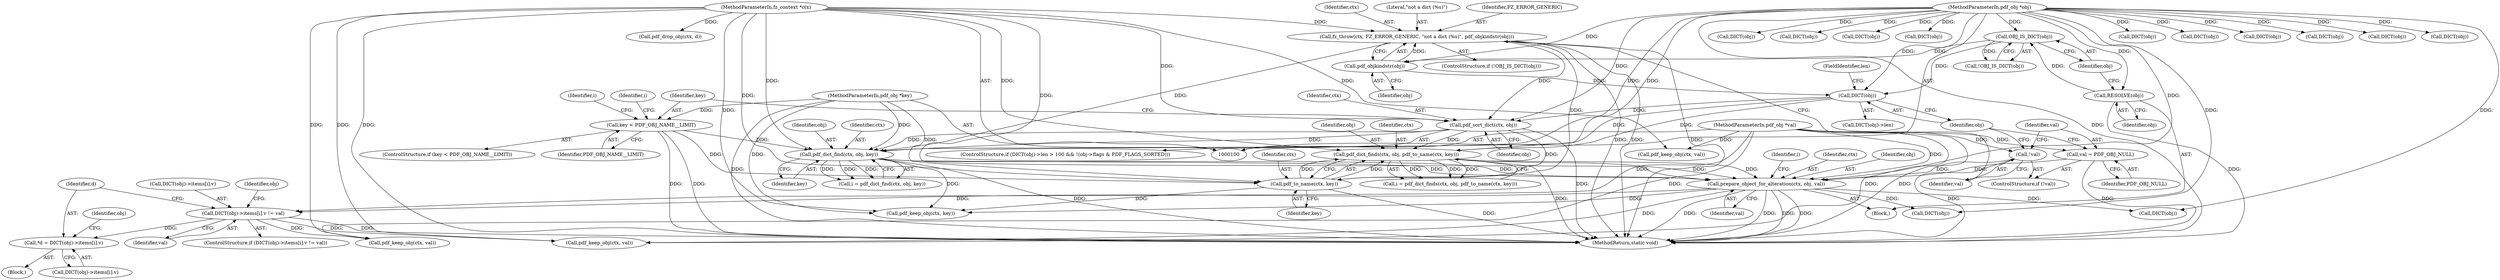 digraph "0_ghostscript_1e03c06456d997435019fb3526fa2d4be7dbc6ec@array" {
"1000197" [label="(Call,*d = DICT(obj)->items[i].v)"];
"1000185" [label="(Call,DICT(obj)->items[i].v != val)"];
"1000168" [label="(Call,prepare_object_for_alteration(ctx, obj, val))"];
"1000155" [label="(Call,pdf_dict_find(ctx, obj, key))"];
"1000120" [label="(Call,fz_throw(ctx, FZ_ERROR_GENERIC, \"not a dict (%s)\", pdf_objkindstr(obj)))"];
"1000101" [label="(MethodParameterIn,fz_context *ctx)"];
"1000124" [label="(Call,pdf_objkindstr(obj))"];
"1000118" [label="(Call,OBJ_IS_DICT(obj))"];
"1000114" [label="(Call,RESOLVE(obj))"];
"1000102" [label="(MethodParameterIn,pdf_obj *obj)"];
"1000146" [label="(Call,pdf_sort_dict(ctx, obj))"];
"1000136" [label="(Call,DICT(obj))"];
"1000150" [label="(Call,key < PDF_OBJ_NAME__LIMIT)"];
"1000103" [label="(MethodParameterIn,pdf_obj *key)"];
"1000162" [label="(Call,pdf_dict_finds(ctx, obj, pdf_to_name(ctx, key)))"];
"1000165" [label="(Call,pdf_to_name(ctx, key))"];
"1000129" [label="(Call,val = PDF_OBJ_NULL)"];
"1000104" [label="(MethodParameterIn,pdf_obj *val)"];
"1000127" [label="(Call,!val)"];
"1000197" [label="(Call,*d = DICT(obj)->items[i].v)"];
"1000166" [label="(Identifier,ctx)"];
"1000175" [label="(Identifier,i)"];
"1000198" [label="(Identifier,d)"];
"1000250" [label="(Call,pdf_drop_obj(ctx, d))"];
"1000126" [label="(ControlStructure,if (!val))"];
"1000128" [label="(Identifier,val)"];
"1000258" [label="(Call,DICT(obj))"];
"1000122" [label="(Identifier,FZ_ERROR_GENERIC)"];
"1000267" [label="(Call,DICT(obj))"];
"1000151" [label="(Identifier,key)"];
"1000186" [label="(Call,DICT(obj)->items[i].v)"];
"1000212" [label="(Identifier,obj)"];
"1000194" [label="(Identifier,val)"];
"1000137" [label="(Identifier,obj)"];
"1000167" [label="(Identifier,key)"];
"1000130" [label="(Identifier,val)"];
"1000180" [label="(Call,DICT(obj))"];
"1000301" [label="(Call,pdf_keep_obj(ctx, val))"];
"1000155" [label="(Call,pdf_dict_find(ctx, obj, key))"];
"1000104" [label="(MethodParameterIn,pdf_obj *val)"];
"1000157" [label="(Identifier,obj)"];
"1000117" [label="(Call,!OBJ_IS_DICT(obj))"];
"1000171" [label="(Identifier,val)"];
"1000284" [label="(Call,DICT(obj))"];
"1000138" [label="(FieldIdentifier,len)"];
"1000165" [label="(Call,pdf_to_name(ctx, key))"];
"1000189" [label="(Call,DICT(obj))"];
"1000120" [label="(Call,fz_throw(ctx, FZ_ERROR_GENERIC, \"not a dict (%s)\", pdf_objkindstr(obj)))"];
"1000184" [label="(ControlStructure,if (DICT(obj)->items[i].v != val))"];
"1000161" [label="(Identifier,i)"];
"1000156" [label="(Identifier,ctx)"];
"1000164" [label="(Identifier,obj)"];
"1000101" [label="(MethodParameterIn,fz_context *ctx)"];
"1000118" [label="(Call,OBJ_IS_DICT(obj))"];
"1000136" [label="(Call,DICT(obj))"];
"1000309" [label="(MethodReturn,static void)"];
"1000216" [label="(Call,pdf_keep_obj(ctx, val))"];
"1000169" [label="(Identifier,ctx)"];
"1000289" [label="(Call,pdf_keep_obj(ctx, key))"];
"1000119" [label="(Identifier,obj)"];
"1000148" [label="(Identifier,obj)"];
"1000147" [label="(Identifier,ctx)"];
"1000135" [label="(Call,DICT(obj)->len)"];
"1000146" [label="(Call,pdf_sort_dict(ctx, obj))"];
"1000124" [label="(Call,pdf_objkindstr(obj))"];
"1000129" [label="(Call,val = PDF_OBJ_NULL)"];
"1000153" [label="(Call,i = pdf_dict_find(ctx, obj, key))"];
"1000211" [label="(Call,DICT(obj))"];
"1000240" [label="(Call,pdf_keep_obj(ctx, val))"];
"1000131" [label="(Identifier,PDF_OBJ_NULL)"];
"1000125" [label="(Identifier,obj)"];
"1000162" [label="(Call,pdf_dict_finds(ctx, obj, pdf_to_name(ctx, key)))"];
"1000127" [label="(Call,!val)"];
"1000168" [label="(Call,prepare_object_for_alteration(ctx, obj, val))"];
"1000103" [label="(MethodParameterIn,pdf_obj *key)"];
"1000163" [label="(Identifier,ctx)"];
"1000235" [label="(Call,DICT(obj))"];
"1000106" [label="(Block,)"];
"1000102" [label="(MethodParameterIn,pdf_obj *obj)"];
"1000202" [label="(Call,DICT(obj))"];
"1000149" [label="(ControlStructure,if (key < PDF_OBJ_NAME__LIMIT))"];
"1000116" [label="(ControlStructure,if (!OBJ_IS_DICT(obj)))"];
"1000195" [label="(Block,)"];
"1000115" [label="(Identifier,obj)"];
"1000154" [label="(Identifier,i)"];
"1000226" [label="(Call,DICT(obj))"];
"1000306" [label="(Call,DICT(obj))"];
"1000274" [label="(Call,DICT(obj))"];
"1000170" [label="(Identifier,obj)"];
"1000114" [label="(Call,RESOLVE(obj))"];
"1000132" [label="(ControlStructure,if (DICT(obj)->len > 100 && !(obj->flags & PDF_FLAGS_SORTED)))"];
"1000152" [label="(Identifier,PDF_OBJ_NAME__LIMIT)"];
"1000160" [label="(Call,i = pdf_dict_finds(ctx, obj, pdf_to_name(ctx, key)))"];
"1000150" [label="(Call,key < PDF_OBJ_NAME__LIMIT)"];
"1000259" [label="(Identifier,obj)"];
"1000158" [label="(Identifier,key)"];
"1000185" [label="(Call,DICT(obj)->items[i].v != val)"];
"1000199" [label="(Call,DICT(obj)->items[i].v)"];
"1000121" [label="(Identifier,ctx)"];
"1000123" [label="(Literal,\"not a dict (%s)\")"];
"1000296" [label="(Call,DICT(obj))"];
"1000197" -> "1000195"  [label="AST: "];
"1000197" -> "1000199"  [label="CFG: "];
"1000198" -> "1000197"  [label="AST: "];
"1000199" -> "1000197"  [label="AST: "];
"1000212" -> "1000197"  [label="CFG: "];
"1000185" -> "1000197"  [label="DDG: "];
"1000185" -> "1000184"  [label="AST: "];
"1000185" -> "1000194"  [label="CFG: "];
"1000186" -> "1000185"  [label="AST: "];
"1000194" -> "1000185"  [label="AST: "];
"1000198" -> "1000185"  [label="CFG: "];
"1000259" -> "1000185"  [label="CFG: "];
"1000185" -> "1000309"  [label="DDG: "];
"1000168" -> "1000185"  [label="DDG: "];
"1000104" -> "1000185"  [label="DDG: "];
"1000185" -> "1000216"  [label="DDG: "];
"1000185" -> "1000301"  [label="DDG: "];
"1000168" -> "1000106"  [label="AST: "];
"1000168" -> "1000171"  [label="CFG: "];
"1000169" -> "1000168"  [label="AST: "];
"1000170" -> "1000168"  [label="AST: "];
"1000171" -> "1000168"  [label="AST: "];
"1000175" -> "1000168"  [label="CFG: "];
"1000168" -> "1000309"  [label="DDG: "];
"1000168" -> "1000309"  [label="DDG: "];
"1000168" -> "1000309"  [label="DDG: "];
"1000168" -> "1000309"  [label="DDG: "];
"1000155" -> "1000168"  [label="DDG: "];
"1000155" -> "1000168"  [label="DDG: "];
"1000162" -> "1000168"  [label="DDG: "];
"1000162" -> "1000168"  [label="DDG: "];
"1000101" -> "1000168"  [label="DDG: "];
"1000102" -> "1000168"  [label="DDG: "];
"1000129" -> "1000168"  [label="DDG: "];
"1000127" -> "1000168"  [label="DDG: "];
"1000104" -> "1000168"  [label="DDG: "];
"1000168" -> "1000180"  [label="DDG: "];
"1000168" -> "1000189"  [label="DDG: "];
"1000168" -> "1000216"  [label="DDG: "];
"1000168" -> "1000289"  [label="DDG: "];
"1000155" -> "1000153"  [label="AST: "];
"1000155" -> "1000158"  [label="CFG: "];
"1000156" -> "1000155"  [label="AST: "];
"1000157" -> "1000155"  [label="AST: "];
"1000158" -> "1000155"  [label="AST: "];
"1000153" -> "1000155"  [label="CFG: "];
"1000155" -> "1000309"  [label="DDG: "];
"1000155" -> "1000153"  [label="DDG: "];
"1000155" -> "1000153"  [label="DDG: "];
"1000155" -> "1000153"  [label="DDG: "];
"1000120" -> "1000155"  [label="DDG: "];
"1000146" -> "1000155"  [label="DDG: "];
"1000146" -> "1000155"  [label="DDG: "];
"1000101" -> "1000155"  [label="DDG: "];
"1000136" -> "1000155"  [label="DDG: "];
"1000102" -> "1000155"  [label="DDG: "];
"1000150" -> "1000155"  [label="DDG: "];
"1000103" -> "1000155"  [label="DDG: "];
"1000155" -> "1000289"  [label="DDG: "];
"1000120" -> "1000116"  [label="AST: "];
"1000120" -> "1000124"  [label="CFG: "];
"1000121" -> "1000120"  [label="AST: "];
"1000122" -> "1000120"  [label="AST: "];
"1000123" -> "1000120"  [label="AST: "];
"1000124" -> "1000120"  [label="AST: "];
"1000128" -> "1000120"  [label="CFG: "];
"1000120" -> "1000309"  [label="DDG: "];
"1000120" -> "1000309"  [label="DDG: "];
"1000120" -> "1000309"  [label="DDG: "];
"1000101" -> "1000120"  [label="DDG: "];
"1000124" -> "1000120"  [label="DDG: "];
"1000120" -> "1000146"  [label="DDG: "];
"1000120" -> "1000165"  [label="DDG: "];
"1000101" -> "1000100"  [label="AST: "];
"1000101" -> "1000309"  [label="DDG: "];
"1000101" -> "1000146"  [label="DDG: "];
"1000101" -> "1000162"  [label="DDG: "];
"1000101" -> "1000165"  [label="DDG: "];
"1000101" -> "1000216"  [label="DDG: "];
"1000101" -> "1000240"  [label="DDG: "];
"1000101" -> "1000250"  [label="DDG: "];
"1000101" -> "1000289"  [label="DDG: "];
"1000101" -> "1000301"  [label="DDG: "];
"1000124" -> "1000125"  [label="CFG: "];
"1000125" -> "1000124"  [label="AST: "];
"1000118" -> "1000124"  [label="DDG: "];
"1000102" -> "1000124"  [label="DDG: "];
"1000124" -> "1000136"  [label="DDG: "];
"1000118" -> "1000117"  [label="AST: "];
"1000118" -> "1000119"  [label="CFG: "];
"1000119" -> "1000118"  [label="AST: "];
"1000117" -> "1000118"  [label="CFG: "];
"1000118" -> "1000117"  [label="DDG: "];
"1000114" -> "1000118"  [label="DDG: "];
"1000102" -> "1000118"  [label="DDG: "];
"1000118" -> "1000136"  [label="DDG: "];
"1000114" -> "1000106"  [label="AST: "];
"1000114" -> "1000115"  [label="CFG: "];
"1000115" -> "1000114"  [label="AST: "];
"1000119" -> "1000114"  [label="CFG: "];
"1000114" -> "1000309"  [label="DDG: "];
"1000102" -> "1000114"  [label="DDG: "];
"1000102" -> "1000100"  [label="AST: "];
"1000102" -> "1000309"  [label="DDG: "];
"1000102" -> "1000136"  [label="DDG: "];
"1000102" -> "1000146"  [label="DDG: "];
"1000102" -> "1000162"  [label="DDG: "];
"1000102" -> "1000180"  [label="DDG: "];
"1000102" -> "1000189"  [label="DDG: "];
"1000102" -> "1000202"  [label="DDG: "];
"1000102" -> "1000211"  [label="DDG: "];
"1000102" -> "1000226"  [label="DDG: "];
"1000102" -> "1000235"  [label="DDG: "];
"1000102" -> "1000258"  [label="DDG: "];
"1000102" -> "1000267"  [label="DDG: "];
"1000102" -> "1000274"  [label="DDG: "];
"1000102" -> "1000284"  [label="DDG: "];
"1000102" -> "1000296"  [label="DDG: "];
"1000102" -> "1000306"  [label="DDG: "];
"1000146" -> "1000132"  [label="AST: "];
"1000146" -> "1000148"  [label="CFG: "];
"1000147" -> "1000146"  [label="AST: "];
"1000148" -> "1000146"  [label="AST: "];
"1000151" -> "1000146"  [label="CFG: "];
"1000146" -> "1000309"  [label="DDG: "];
"1000136" -> "1000146"  [label="DDG: "];
"1000146" -> "1000162"  [label="DDG: "];
"1000146" -> "1000165"  [label="DDG: "];
"1000136" -> "1000135"  [label="AST: "];
"1000136" -> "1000137"  [label="CFG: "];
"1000137" -> "1000136"  [label="AST: "];
"1000138" -> "1000136"  [label="CFG: "];
"1000136" -> "1000162"  [label="DDG: "];
"1000150" -> "1000149"  [label="AST: "];
"1000150" -> "1000152"  [label="CFG: "];
"1000151" -> "1000150"  [label="AST: "];
"1000152" -> "1000150"  [label="AST: "];
"1000154" -> "1000150"  [label="CFG: "];
"1000161" -> "1000150"  [label="CFG: "];
"1000150" -> "1000309"  [label="DDG: "];
"1000150" -> "1000309"  [label="DDG: "];
"1000103" -> "1000150"  [label="DDG: "];
"1000150" -> "1000165"  [label="DDG: "];
"1000103" -> "1000100"  [label="AST: "];
"1000103" -> "1000309"  [label="DDG: "];
"1000103" -> "1000165"  [label="DDG: "];
"1000103" -> "1000289"  [label="DDG: "];
"1000162" -> "1000160"  [label="AST: "];
"1000162" -> "1000165"  [label="CFG: "];
"1000163" -> "1000162"  [label="AST: "];
"1000164" -> "1000162"  [label="AST: "];
"1000165" -> "1000162"  [label="AST: "];
"1000160" -> "1000162"  [label="CFG: "];
"1000162" -> "1000309"  [label="DDG: "];
"1000162" -> "1000160"  [label="DDG: "];
"1000162" -> "1000160"  [label="DDG: "];
"1000162" -> "1000160"  [label="DDG: "];
"1000165" -> "1000162"  [label="DDG: "];
"1000165" -> "1000162"  [label="DDG: "];
"1000165" -> "1000167"  [label="CFG: "];
"1000166" -> "1000165"  [label="AST: "];
"1000167" -> "1000165"  [label="AST: "];
"1000165" -> "1000309"  [label="DDG: "];
"1000165" -> "1000289"  [label="DDG: "];
"1000129" -> "1000126"  [label="AST: "];
"1000129" -> "1000131"  [label="CFG: "];
"1000130" -> "1000129"  [label="AST: "];
"1000131" -> "1000129"  [label="AST: "];
"1000137" -> "1000129"  [label="CFG: "];
"1000129" -> "1000309"  [label="DDG: "];
"1000104" -> "1000129"  [label="DDG: "];
"1000104" -> "1000100"  [label="AST: "];
"1000104" -> "1000309"  [label="DDG: "];
"1000104" -> "1000127"  [label="DDG: "];
"1000104" -> "1000216"  [label="DDG: "];
"1000104" -> "1000240"  [label="DDG: "];
"1000104" -> "1000301"  [label="DDG: "];
"1000127" -> "1000126"  [label="AST: "];
"1000127" -> "1000128"  [label="CFG: "];
"1000128" -> "1000127"  [label="AST: "];
"1000130" -> "1000127"  [label="CFG: "];
"1000137" -> "1000127"  [label="CFG: "];
"1000127" -> "1000309"  [label="DDG: "];
}
